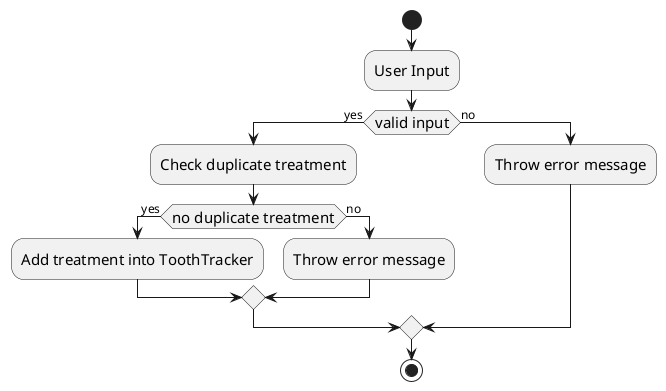 @startuml
skinparam ActivityFontSize 15
skinparam ArrowFontSize 12
start
:User Input;
if (valid input) then (yes)
  :Check duplicate treatment;
  if (no duplicate treatment) then (yes)
    :Add treatment into ToothTracker;
  else (no)
    :Throw error message;
  endif
else (no)
  :Throw error message;
endif
stop
@enduml
